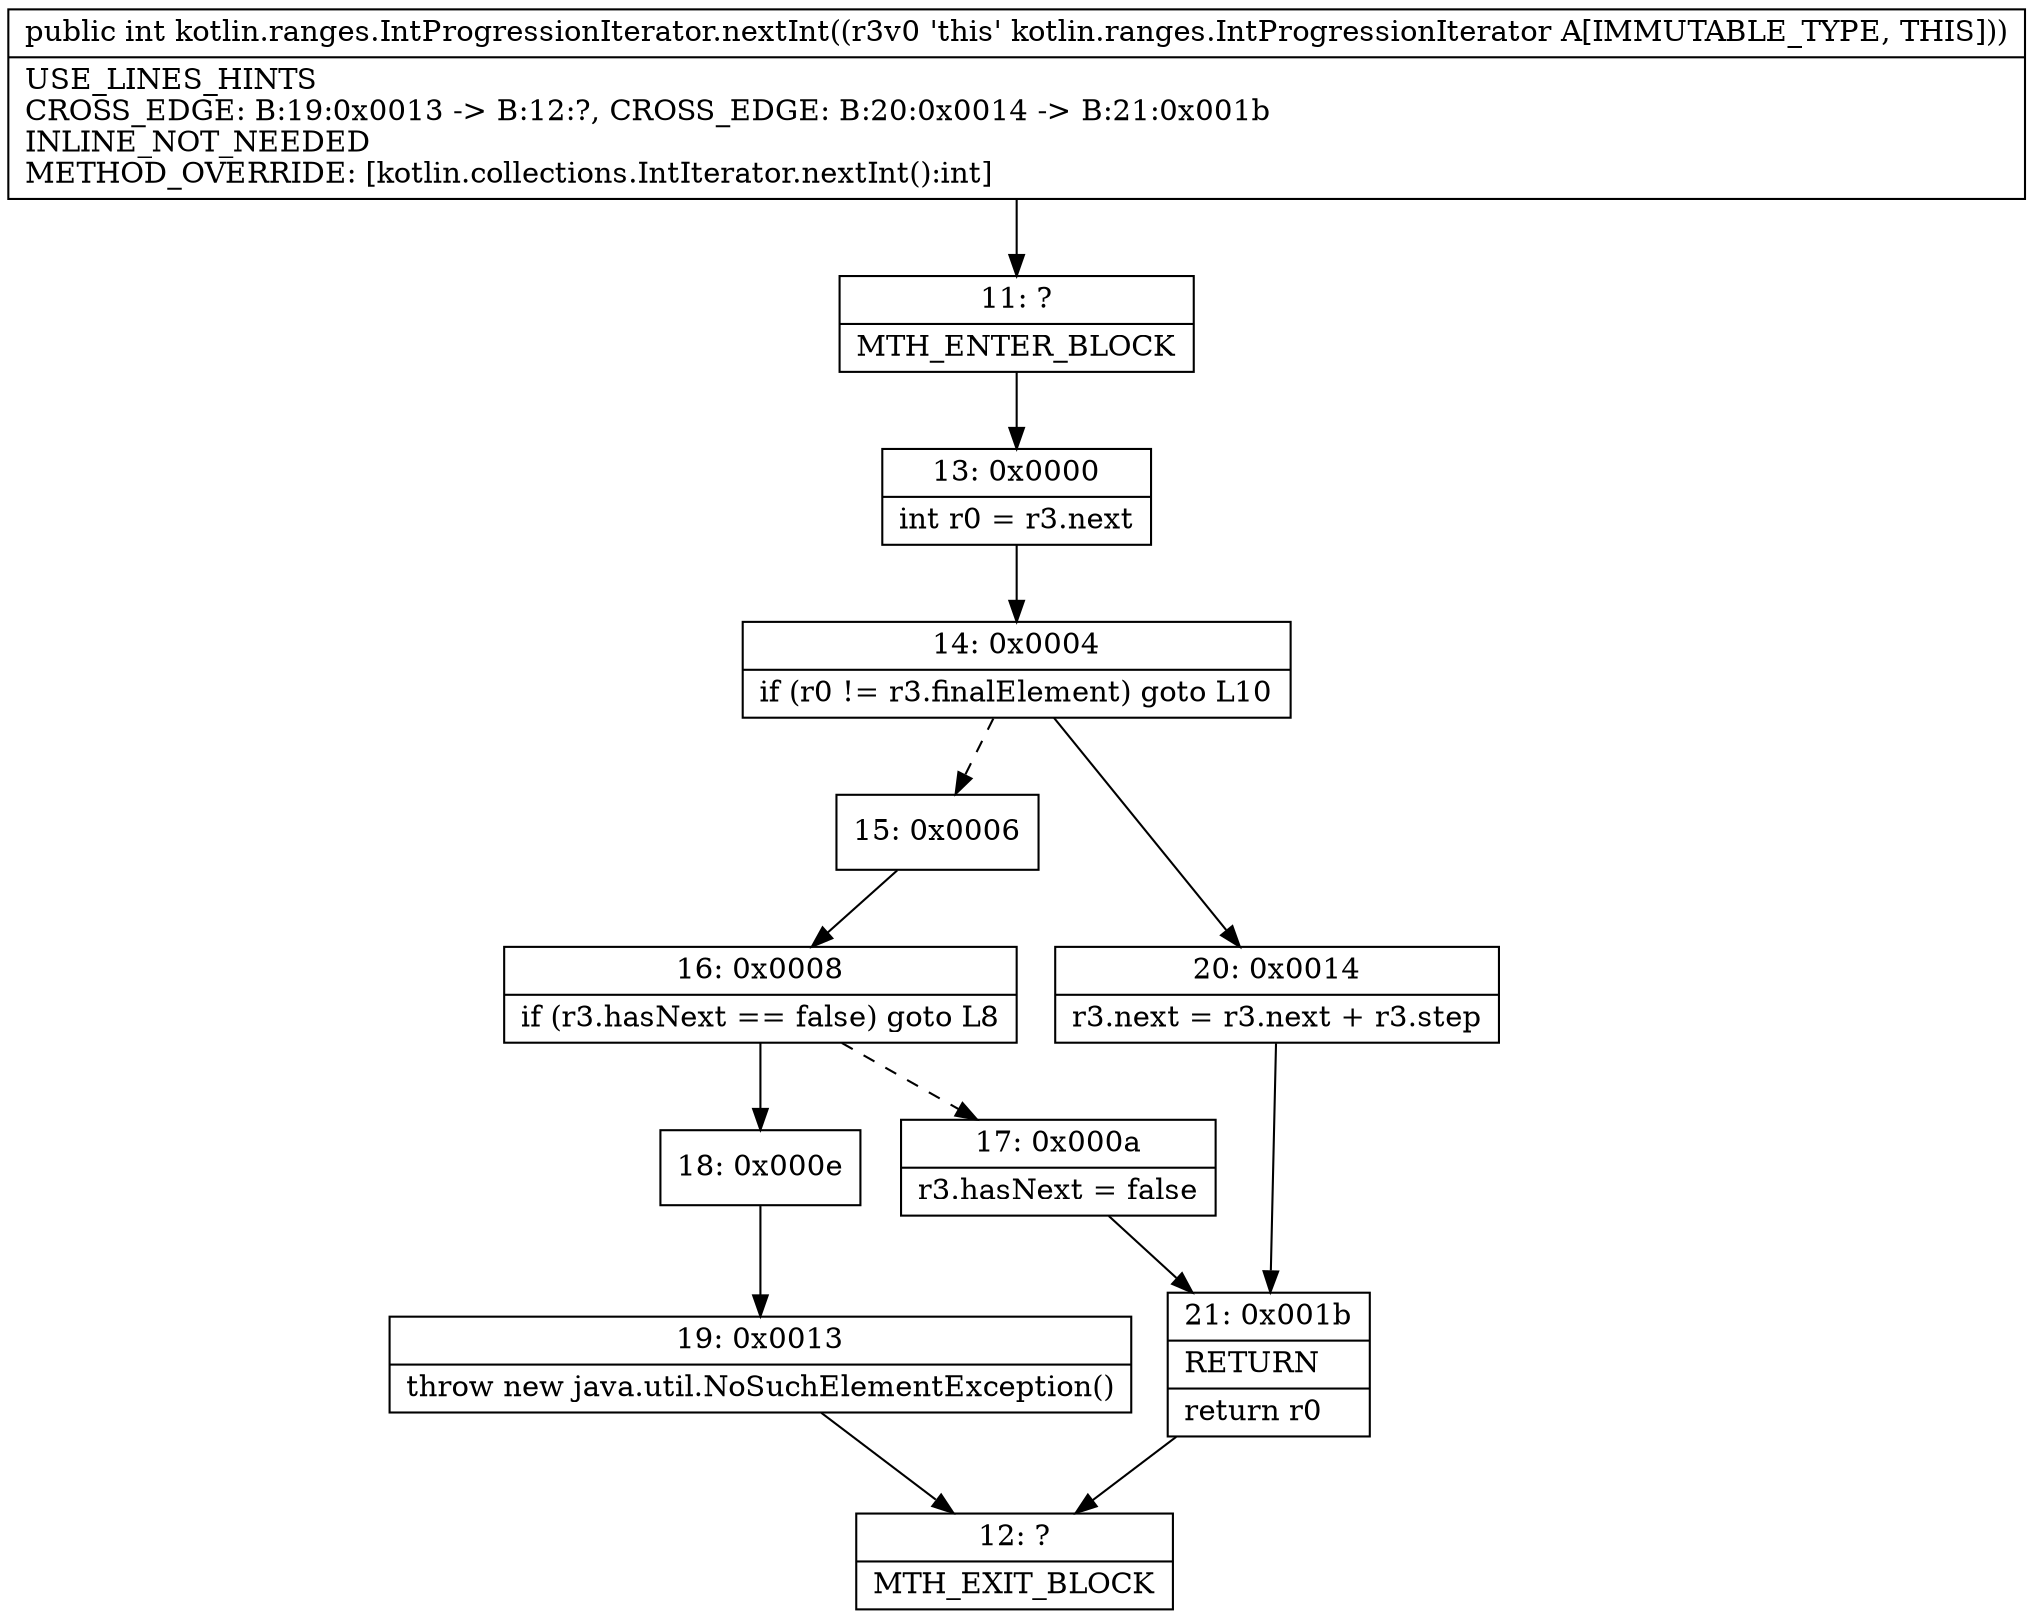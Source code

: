 digraph "CFG forkotlin.ranges.IntProgressionIterator.nextInt()I" {
Node_11 [shape=record,label="{11\:\ ?|MTH_ENTER_BLOCK\l}"];
Node_13 [shape=record,label="{13\:\ 0x0000|int r0 = r3.next\l}"];
Node_14 [shape=record,label="{14\:\ 0x0004|if (r0 != r3.finalElement) goto L10\l}"];
Node_15 [shape=record,label="{15\:\ 0x0006}"];
Node_16 [shape=record,label="{16\:\ 0x0008|if (r3.hasNext == false) goto L8\l}"];
Node_17 [shape=record,label="{17\:\ 0x000a|r3.hasNext = false\l}"];
Node_21 [shape=record,label="{21\:\ 0x001b|RETURN\l|return r0\l}"];
Node_12 [shape=record,label="{12\:\ ?|MTH_EXIT_BLOCK\l}"];
Node_18 [shape=record,label="{18\:\ 0x000e}"];
Node_19 [shape=record,label="{19\:\ 0x0013|throw new java.util.NoSuchElementException()\l}"];
Node_20 [shape=record,label="{20\:\ 0x0014|r3.next = r3.next + r3.step\l}"];
MethodNode[shape=record,label="{public int kotlin.ranges.IntProgressionIterator.nextInt((r3v0 'this' kotlin.ranges.IntProgressionIterator A[IMMUTABLE_TYPE, THIS]))  | USE_LINES_HINTS\lCROSS_EDGE: B:19:0x0013 \-\> B:12:?, CROSS_EDGE: B:20:0x0014 \-\> B:21:0x001b\lINLINE_NOT_NEEDED\lMETHOD_OVERRIDE: [kotlin.collections.IntIterator.nextInt():int]\l}"];
MethodNode -> Node_11;Node_11 -> Node_13;
Node_13 -> Node_14;
Node_14 -> Node_15[style=dashed];
Node_14 -> Node_20;
Node_15 -> Node_16;
Node_16 -> Node_17[style=dashed];
Node_16 -> Node_18;
Node_17 -> Node_21;
Node_21 -> Node_12;
Node_18 -> Node_19;
Node_19 -> Node_12;
Node_20 -> Node_21;
}

